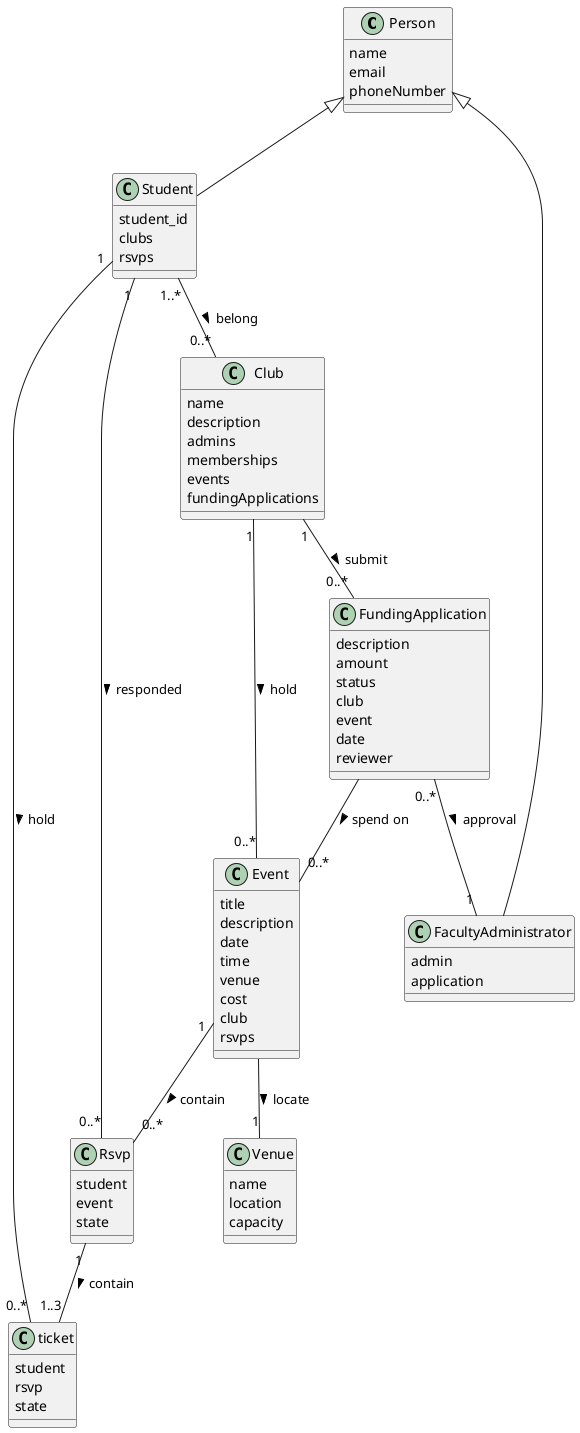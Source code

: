 @startuml 123
class Person{
    name
    email
    phoneNumber
}

class Student{
    student_id
    clubs
    rsvps
}

class FacultyAdministrator{
    admin
    application
}

class Club{
    name
    description
    admins
    memberships
    events
    fundingApplications
}

class Venue{
    name
    location
    capacity
}

class Event{
    title
    description
    date
    time
    venue
    cost
    club
    rsvps
}

class FundingApplication{
    description
    amount
    status
    club
    event
    date
    reviewer
}

class Rsvp{
    student
    event
    state
}

class ticket{
    student
    rsvp
    state
}
Person <|-- Student
Person <|-- FacultyAdministrator
Student "1..*" -- "0..*" Club : belong >
FundingApplication "0..*"--"1" FacultyAdministrator: approval >
Club "1" -- "0..*" Event : hold >
Event  -- "1" Venue : locate >
Student "1" -- "0..*" Rsvp : responded >
Event "1" -- "0..*" Rsvp : contain >
Club "1"--"0..*" FundingApplication : submit >
FundingApplication  -- "0..*" Event : spend on >
Rsvp "1"--"1..3" ticket : contain >
Student "1" -- "0..*" ticket: hold >
@enduml